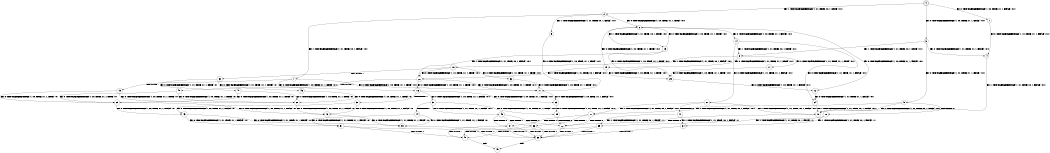 digraph BCG {
size = "7, 10.5";
center = TRUE;
node [shape = circle];
0 [peripheries = 2];
0 -> 1 [label = "EX !0 !ATOMIC_EXCH_BRANCH (1, +0, TRUE, +1, 1, FALSE) !:0:1:"];
0 -> 2 [label = "EX !1 !ATOMIC_EXCH_BRANCH (1, +1, TRUE, +0, 1, TRUE) !:0:1:"];
0 -> 3 [label = "EX !0 !ATOMIC_EXCH_BRANCH (1, +0, TRUE, +1, 1, FALSE) !:0:1:"];
1 -> 4 [label = "EX !0 !ATOMIC_EXCH_BRANCH (1, +1, TRUE, +1, 1, FALSE) !:0:1:"];
2 -> 5 [label = "EX !1 !ATOMIC_EXCH_BRANCH (1, +1, TRUE, +0, 1, FALSE) !:0:1:"];
2 -> 6 [label = "EX !0 !ATOMIC_EXCH_BRANCH (1, +0, TRUE, +1, 1, TRUE) !:0:1:"];
2 -> 7 [label = "EX !1 !ATOMIC_EXCH_BRANCH (1, +1, TRUE, +0, 1, FALSE) !:0:1:"];
3 -> 4 [label = "EX !0 !ATOMIC_EXCH_BRANCH (1, +1, TRUE, +1, 1, FALSE) !:0:1:"];
3 -> 8 [label = "EX !1 !ATOMIC_EXCH_BRANCH (1, +1, TRUE, +0, 1, TRUE) !:0:1:"];
3 -> 9 [label = "EX !0 !ATOMIC_EXCH_BRANCH (1, +1, TRUE, +1, 1, FALSE) !:0:1:"];
4 -> 10 [label = "EX !1 !ATOMIC_EXCH_BRANCH (1, +1, TRUE, +0, 1, FALSE) !:0:1:"];
5 -> 11 [label = "EX !0 !ATOMIC_EXCH_BRANCH (1, +0, TRUE, +1, 1, TRUE) !:0:1:"];
6 -> 12 [label = "EX !0 !ATOMIC_EXCH_BRANCH (1, +0, TRUE, +1, 1, FALSE) !:0:1:"];
6 -> 13 [label = "EX !1 !ATOMIC_EXCH_BRANCH (1, +1, TRUE, +0, 1, TRUE) !:0:1:"];
6 -> 14 [label = "EX !0 !ATOMIC_EXCH_BRANCH (1, +0, TRUE, +1, 1, FALSE) !:0:1:"];
7 -> 11 [label = "EX !0 !ATOMIC_EXCH_BRANCH (1, +0, TRUE, +1, 1, TRUE) !:0:1:"];
7 -> 15 [label = "TERMINATE !1"];
7 -> 16 [label = "EX !0 !ATOMIC_EXCH_BRANCH (1, +0, TRUE, +1, 1, TRUE) !:0:1:"];
8 -> 17 [label = "EX !0 !ATOMIC_EXCH_BRANCH (1, +1, TRUE, +1, 1, TRUE) !:0:1:"];
8 -> 18 [label = "EX !1 !ATOMIC_EXCH_BRANCH (1, +1, TRUE, +0, 1, FALSE) !:0:1:"];
8 -> 19 [label = "EX !0 !ATOMIC_EXCH_BRANCH (1, +1, TRUE, +1, 1, TRUE) !:0:1:"];
9 -> 10 [label = "EX !1 !ATOMIC_EXCH_BRANCH (1, +1, TRUE, +0, 1, FALSE) !:0:1:"];
9 -> 20 [label = "TERMINATE !0"];
9 -> 21 [label = "EX !1 !ATOMIC_EXCH_BRANCH (1, +1, TRUE, +0, 1, FALSE) !:0:1:"];
10 -> 22 [label = "TERMINATE !0"];
11 -> 23 [label = "EX !0 !ATOMIC_EXCH_BRANCH (1, +0, TRUE, +1, 1, FALSE) !:0:1:"];
12 -> 24 [label = "EX !0 !ATOMIC_EXCH_BRANCH (1, +1, TRUE, +1, 1, FALSE) !:0:1:"];
13 -> 25 [label = "EX !0 !ATOMIC_EXCH_BRANCH (1, +0, TRUE, +1, 1, TRUE) !:0:1:"];
13 -> 26 [label = "EX !1 !ATOMIC_EXCH_BRANCH (1, +1, TRUE, +0, 1, FALSE) !:0:1:"];
13 -> 6 [label = "EX !0 !ATOMIC_EXCH_BRANCH (1, +0, TRUE, +1, 1, TRUE) !:0:1:"];
14 -> 24 [label = "EX !0 !ATOMIC_EXCH_BRANCH (1, +1, TRUE, +1, 1, FALSE) !:0:1:"];
14 -> 8 [label = "EX !1 !ATOMIC_EXCH_BRANCH (1, +1, TRUE, +0, 1, TRUE) !:0:1:"];
14 -> 27 [label = "EX !0 !ATOMIC_EXCH_BRANCH (1, +1, TRUE, +1, 1, FALSE) !:0:1:"];
15 -> 28 [label = "EX !0 !ATOMIC_EXCH_BRANCH (1, +0, TRUE, +1, 1, TRUE) !:0:"];
15 -> 29 [label = "EX !0 !ATOMIC_EXCH_BRANCH (1, +0, TRUE, +1, 1, TRUE) !:0:"];
16 -> 23 [label = "EX !0 !ATOMIC_EXCH_BRANCH (1, +0, TRUE, +1, 1, FALSE) !:0:1:"];
16 -> 30 [label = "TERMINATE !1"];
16 -> 31 [label = "EX !0 !ATOMIC_EXCH_BRANCH (1, +0, TRUE, +1, 1, FALSE) !:0:1:"];
17 -> 25 [label = "EX !0 !ATOMIC_EXCH_BRANCH (1, +0, TRUE, +1, 1, TRUE) !:0:1:"];
18 -> 32 [label = "EX !0 !ATOMIC_EXCH_BRANCH (1, +1, TRUE, +1, 1, TRUE) !:0:1:"];
18 -> 33 [label = "TERMINATE !1"];
18 -> 26 [label = "EX !0 !ATOMIC_EXCH_BRANCH (1, +1, TRUE, +1, 1, TRUE) !:0:1:"];
19 -> 25 [label = "EX !0 !ATOMIC_EXCH_BRANCH (1, +0, TRUE, +1, 1, TRUE) !:0:1:"];
19 -> 26 [label = "EX !1 !ATOMIC_EXCH_BRANCH (1, +1, TRUE, +0, 1, FALSE) !:0:1:"];
19 -> 6 [label = "EX !0 !ATOMIC_EXCH_BRANCH (1, +0, TRUE, +1, 1, TRUE) !:0:1:"];
20 -> 34 [label = "EX !1 !ATOMIC_EXCH_BRANCH (1, +1, TRUE, +0, 1, FALSE) !:1:"];
20 -> 35 [label = "EX !1 !ATOMIC_EXCH_BRANCH (1, +1, TRUE, +0, 1, FALSE) !:1:"];
21 -> 22 [label = "TERMINATE !0"];
21 -> 36 [label = "TERMINATE !1"];
21 -> 37 [label = "TERMINATE !0"];
22 -> 38 [label = "TERMINATE !1"];
23 -> 39 [label = "EX !0 !ATOMIC_EXCH_BRANCH (1, +1, TRUE, +1, 1, FALSE) !:0:1:"];
24 -> 10 [label = "EX !1 !ATOMIC_EXCH_BRANCH (1, +1, TRUE, +0, 1, FALSE) !:0:1:"];
25 -> 12 [label = "EX !0 !ATOMIC_EXCH_BRANCH (1, +0, TRUE, +1, 1, FALSE) !:0:1:"];
26 -> 11 [label = "EX !0 !ATOMIC_EXCH_BRANCH (1, +0, TRUE, +1, 1, TRUE) !:0:1:"];
26 -> 40 [label = "TERMINATE !1"];
26 -> 16 [label = "EX !0 !ATOMIC_EXCH_BRANCH (1, +0, TRUE, +1, 1, TRUE) !:0:1:"];
27 -> 10 [label = "EX !1 !ATOMIC_EXCH_BRANCH (1, +1, TRUE, +0, 1, FALSE) !:0:1:"];
27 -> 41 [label = "TERMINATE !0"];
27 -> 21 [label = "EX !1 !ATOMIC_EXCH_BRANCH (1, +1, TRUE, +0, 1, FALSE) !:0:1:"];
28 -> 42 [label = "EX !0 !ATOMIC_EXCH_BRANCH (1, +0, TRUE, +1, 1, FALSE) !:0:"];
29 -> 42 [label = "EX !0 !ATOMIC_EXCH_BRANCH (1, +0, TRUE, +1, 1, FALSE) !:0:"];
29 -> 43 [label = "EX !0 !ATOMIC_EXCH_BRANCH (1, +0, TRUE, +1, 1, FALSE) !:0:"];
30 -> 42 [label = "EX !0 !ATOMIC_EXCH_BRANCH (1, +0, TRUE, +1, 1, FALSE) !:0:"];
30 -> 43 [label = "EX !0 !ATOMIC_EXCH_BRANCH (1, +0, TRUE, +1, 1, FALSE) !:0:"];
31 -> 39 [label = "EX !0 !ATOMIC_EXCH_BRANCH (1, +1, TRUE, +1, 1, FALSE) !:0:1:"];
31 -> 44 [label = "TERMINATE !1"];
31 -> 45 [label = "EX !0 !ATOMIC_EXCH_BRANCH (1, +1, TRUE, +1, 1, FALSE) !:0:1:"];
32 -> 11 [label = "EX !0 !ATOMIC_EXCH_BRANCH (1, +0, TRUE, +1, 1, TRUE) !:0:1:"];
33 -> 46 [label = "EX !0 !ATOMIC_EXCH_BRANCH (1, +1, TRUE, +1, 1, TRUE) !:0:"];
33 -> 47 [label = "EX !0 !ATOMIC_EXCH_BRANCH (1, +1, TRUE, +1, 1, TRUE) !:0:"];
34 -> 38 [label = "TERMINATE !1"];
35 -> 38 [label = "TERMINATE !1"];
35 -> 48 [label = "TERMINATE !1"];
36 -> 38 [label = "TERMINATE !0"];
36 -> 48 [label = "TERMINATE !0"];
37 -> 38 [label = "TERMINATE !1"];
37 -> 48 [label = "TERMINATE !1"];
38 -> 49 [label = "exit"];
39 -> 22 [label = "TERMINATE !0"];
40 -> 28 [label = "EX !0 !ATOMIC_EXCH_BRANCH (1, +0, TRUE, +1, 1, TRUE) !:0:"];
40 -> 29 [label = "EX !0 !ATOMIC_EXCH_BRANCH (1, +0, TRUE, +1, 1, TRUE) !:0:"];
41 -> 34 [label = "EX !1 !ATOMIC_EXCH_BRANCH (1, +1, TRUE, +0, 1, FALSE) !:1:"];
41 -> 35 [label = "EX !1 !ATOMIC_EXCH_BRANCH (1, +1, TRUE, +0, 1, FALSE) !:1:"];
42 -> 50 [label = "EX !0 !ATOMIC_EXCH_BRANCH (1, +1, TRUE, +1, 1, FALSE) !:0:"];
43 -> 50 [label = "EX !0 !ATOMIC_EXCH_BRANCH (1, +1, TRUE, +1, 1, FALSE) !:0:"];
43 -> 51 [label = "EX !0 !ATOMIC_EXCH_BRANCH (1, +1, TRUE, +1, 1, FALSE) !:0:"];
44 -> 50 [label = "EX !0 !ATOMIC_EXCH_BRANCH (1, +1, TRUE, +1, 1, FALSE) !:0:"];
44 -> 51 [label = "EX !0 !ATOMIC_EXCH_BRANCH (1, +1, TRUE, +1, 1, FALSE) !:0:"];
45 -> 22 [label = "TERMINATE !0"];
45 -> 36 [label = "TERMINATE !1"];
45 -> 37 [label = "TERMINATE !0"];
46 -> 28 [label = "EX !0 !ATOMIC_EXCH_BRANCH (1, +0, TRUE, +1, 1, TRUE) !:0:"];
47 -> 28 [label = "EX !0 !ATOMIC_EXCH_BRANCH (1, +0, TRUE, +1, 1, TRUE) !:0:"];
47 -> 29 [label = "EX !0 !ATOMIC_EXCH_BRANCH (1, +0, TRUE, +1, 1, TRUE) !:0:"];
48 -> 49 [label = "exit"];
50 -> 38 [label = "TERMINATE !0"];
51 -> 38 [label = "TERMINATE !0"];
51 -> 48 [label = "TERMINATE !0"];
}

